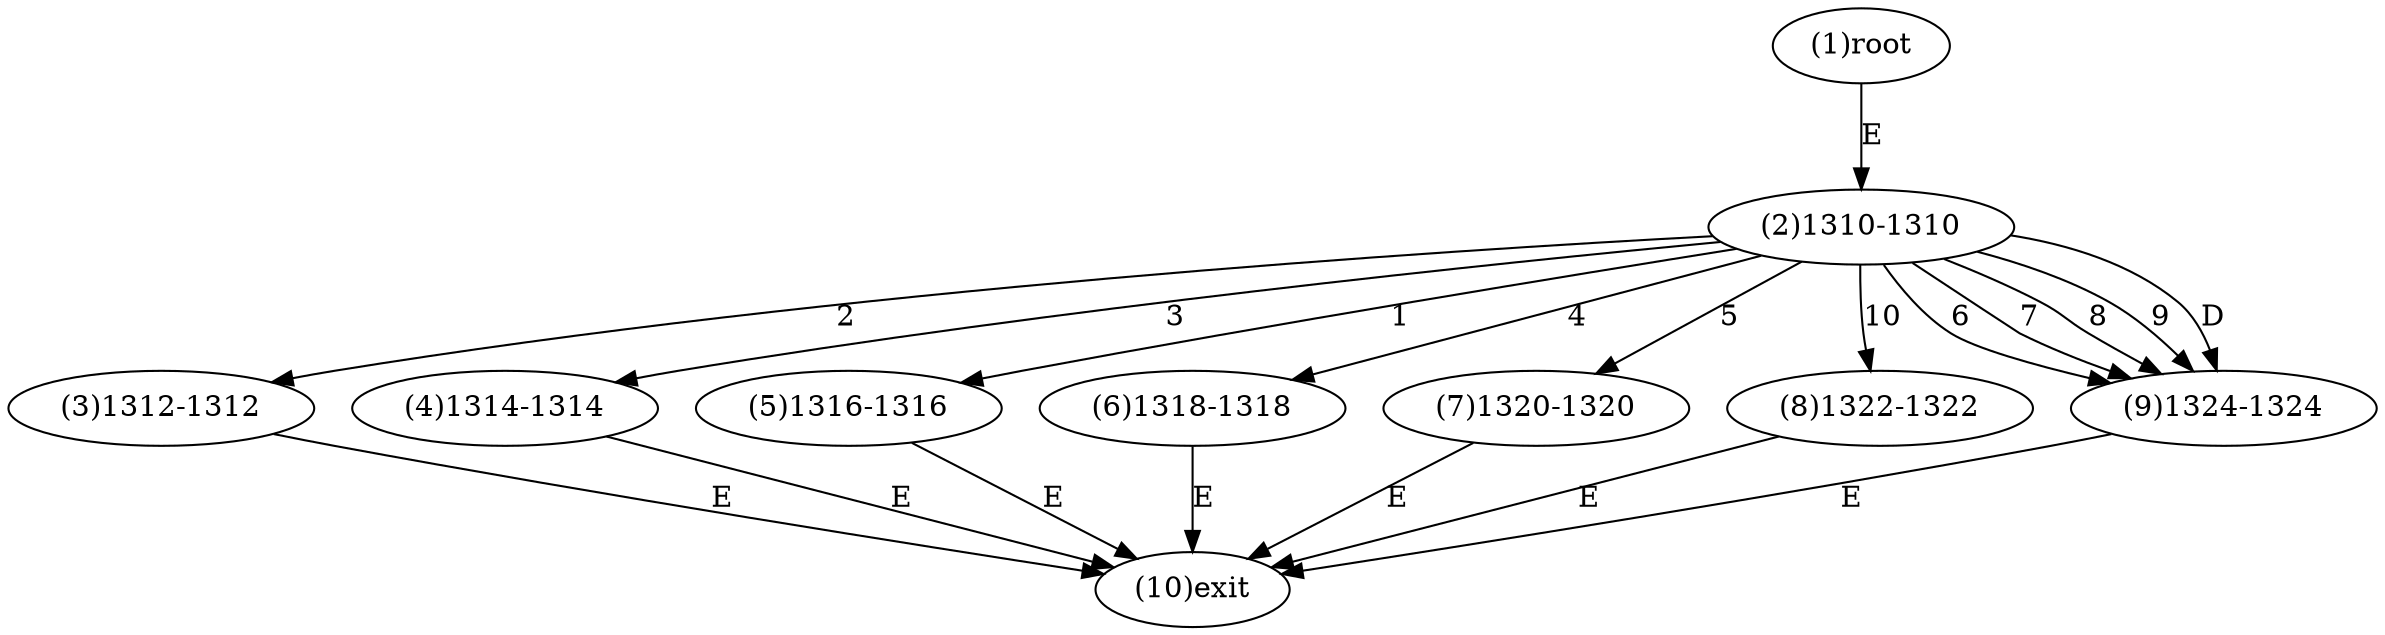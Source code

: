 digraph "" { 
1[ label="(1)root"];
2[ label="(2)1310-1310"];
3[ label="(3)1312-1312"];
4[ label="(4)1314-1314"];
5[ label="(5)1316-1316"];
6[ label="(6)1318-1318"];
7[ label="(7)1320-1320"];
8[ label="(8)1322-1322"];
9[ label="(9)1324-1324"];
10[ label="(10)exit"];
1->2[ label="E"];
2->5[ label="1"];
2->3[ label="2"];
2->4[ label="3"];
2->6[ label="4"];
2->7[ label="5"];
2->9[ label="6"];
2->9[ label="7"];
2->9[ label="8"];
2->9[ label="9"];
2->8[ label="10"];
2->9[ label="D"];
3->10[ label="E"];
4->10[ label="E"];
5->10[ label="E"];
6->10[ label="E"];
7->10[ label="E"];
8->10[ label="E"];
9->10[ label="E"];
}